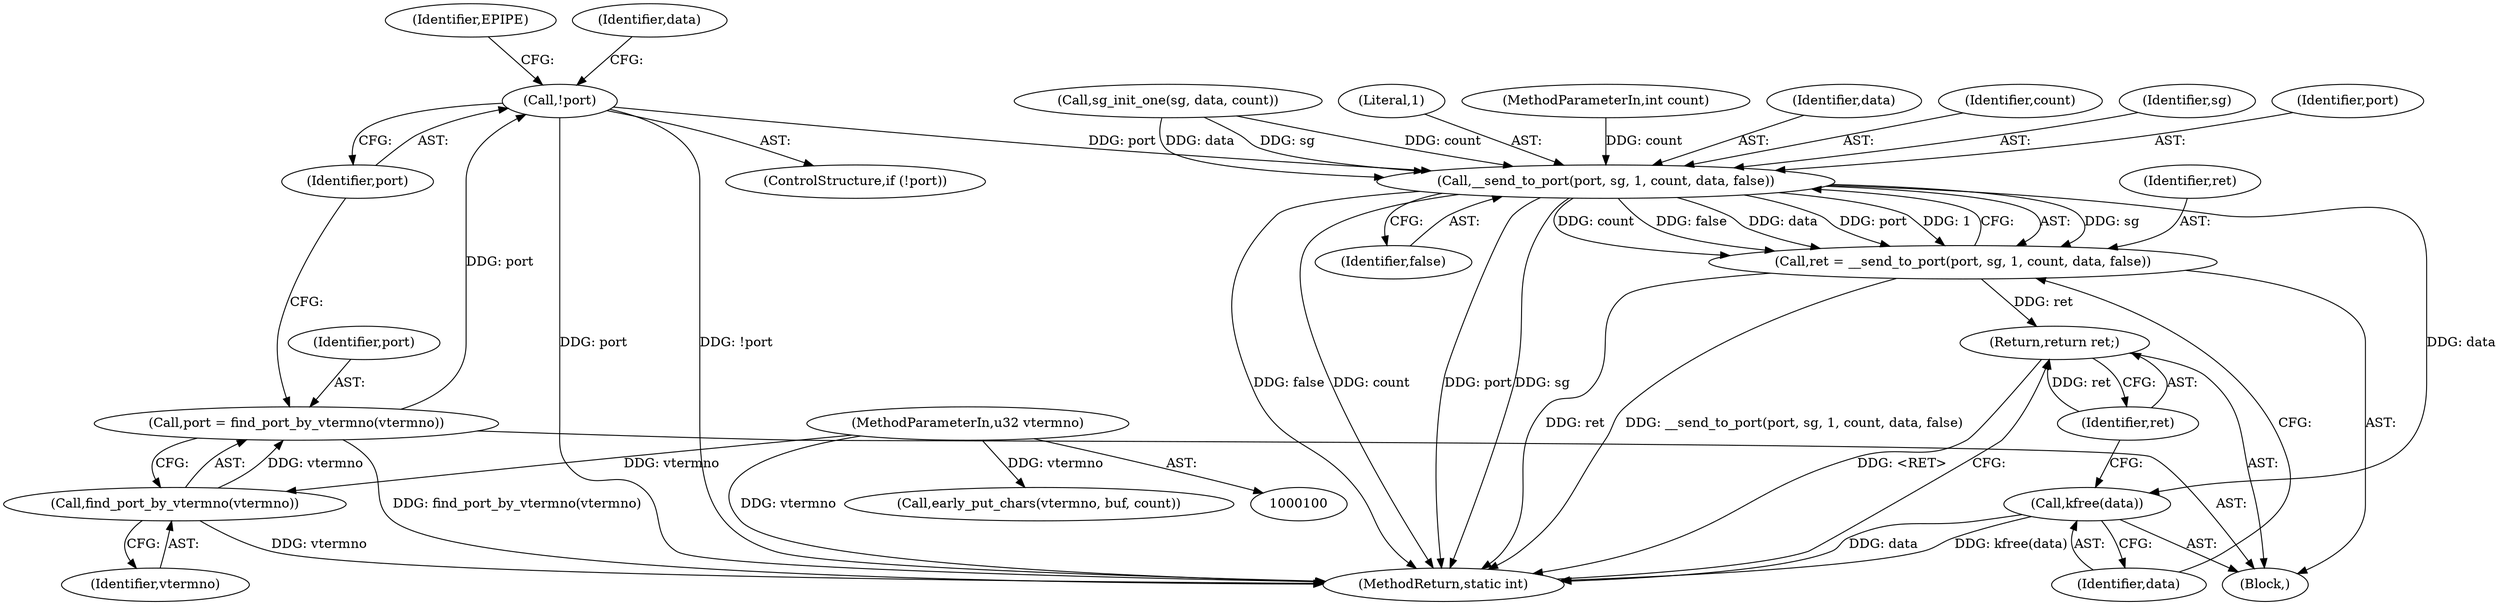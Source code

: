 digraph "0_linux_c4baad50297d84bde1a7ad45e50c73adae4a2192@pointer" {
"1000122" [label="(Call,!port)"];
"1000117" [label="(Call,port = find_port_by_vtermno(vtermno))"];
"1000119" [label="(Call,find_port_by_vtermno(vtermno))"];
"1000101" [label="(MethodParameterIn,u32 vtermno)"];
"1000145" [label="(Call,__send_to_port(port, sg, 1, count, data, false))"];
"1000143" [label="(Call,ret = __send_to_port(port, sg, 1, count, data, false))"];
"1000154" [label="(Return,return ret;)"];
"1000152" [label="(Call,kfree(data))"];
"1000150" [label="(Identifier,data)"];
"1000120" [label="(Identifier,vtermno)"];
"1000149" [label="(Identifier,count)"];
"1000121" [label="(ControlStructure,if (!port))"];
"1000151" [label="(Identifier,false)"];
"1000126" [label="(Identifier,EPIPE)"];
"1000147" [label="(Identifier,sg)"];
"1000146" [label="(Identifier,port)"];
"1000153" [label="(Identifier,data)"];
"1000156" [label="(MethodReturn,static int)"];
"1000122" [label="(Call,!port)"];
"1000101" [label="(MethodParameterIn,u32 vtermno)"];
"1000152" [label="(Call,kfree(data))"];
"1000118" [label="(Identifier,port)"];
"1000119" [label="(Call,find_port_by_vtermno(vtermno))"];
"1000139" [label="(Call,sg_init_one(sg, data, count))"];
"1000143" [label="(Call,ret = __send_to_port(port, sg, 1, count, data, false))"];
"1000104" [label="(Block,)"];
"1000148" [label="(Literal,1)"];
"1000123" [label="(Identifier,port)"];
"1000128" [label="(Identifier,data)"];
"1000155" [label="(Identifier,ret)"];
"1000113" [label="(Call,early_put_chars(vtermno, buf, count))"];
"1000145" [label="(Call,__send_to_port(port, sg, 1, count, data, false))"];
"1000154" [label="(Return,return ret;)"];
"1000103" [label="(MethodParameterIn,int count)"];
"1000117" [label="(Call,port = find_port_by_vtermno(vtermno))"];
"1000144" [label="(Identifier,ret)"];
"1000122" -> "1000121"  [label="AST: "];
"1000122" -> "1000123"  [label="CFG: "];
"1000123" -> "1000122"  [label="AST: "];
"1000126" -> "1000122"  [label="CFG: "];
"1000128" -> "1000122"  [label="CFG: "];
"1000122" -> "1000156"  [label="DDG: port"];
"1000122" -> "1000156"  [label="DDG: !port"];
"1000117" -> "1000122"  [label="DDG: port"];
"1000122" -> "1000145"  [label="DDG: port"];
"1000117" -> "1000104"  [label="AST: "];
"1000117" -> "1000119"  [label="CFG: "];
"1000118" -> "1000117"  [label="AST: "];
"1000119" -> "1000117"  [label="AST: "];
"1000123" -> "1000117"  [label="CFG: "];
"1000117" -> "1000156"  [label="DDG: find_port_by_vtermno(vtermno)"];
"1000119" -> "1000117"  [label="DDG: vtermno"];
"1000119" -> "1000120"  [label="CFG: "];
"1000120" -> "1000119"  [label="AST: "];
"1000119" -> "1000156"  [label="DDG: vtermno"];
"1000101" -> "1000119"  [label="DDG: vtermno"];
"1000101" -> "1000100"  [label="AST: "];
"1000101" -> "1000156"  [label="DDG: vtermno"];
"1000101" -> "1000113"  [label="DDG: vtermno"];
"1000145" -> "1000143"  [label="AST: "];
"1000145" -> "1000151"  [label="CFG: "];
"1000146" -> "1000145"  [label="AST: "];
"1000147" -> "1000145"  [label="AST: "];
"1000148" -> "1000145"  [label="AST: "];
"1000149" -> "1000145"  [label="AST: "];
"1000150" -> "1000145"  [label="AST: "];
"1000151" -> "1000145"  [label="AST: "];
"1000143" -> "1000145"  [label="CFG: "];
"1000145" -> "1000156"  [label="DDG: false"];
"1000145" -> "1000156"  [label="DDG: count"];
"1000145" -> "1000156"  [label="DDG: port"];
"1000145" -> "1000156"  [label="DDG: sg"];
"1000145" -> "1000143"  [label="DDG: sg"];
"1000145" -> "1000143"  [label="DDG: count"];
"1000145" -> "1000143"  [label="DDG: false"];
"1000145" -> "1000143"  [label="DDG: data"];
"1000145" -> "1000143"  [label="DDG: port"];
"1000145" -> "1000143"  [label="DDG: 1"];
"1000139" -> "1000145"  [label="DDG: sg"];
"1000139" -> "1000145"  [label="DDG: count"];
"1000139" -> "1000145"  [label="DDG: data"];
"1000103" -> "1000145"  [label="DDG: count"];
"1000145" -> "1000152"  [label="DDG: data"];
"1000143" -> "1000104"  [label="AST: "];
"1000144" -> "1000143"  [label="AST: "];
"1000153" -> "1000143"  [label="CFG: "];
"1000143" -> "1000156"  [label="DDG: ret"];
"1000143" -> "1000156"  [label="DDG: __send_to_port(port, sg, 1, count, data, false)"];
"1000143" -> "1000154"  [label="DDG: ret"];
"1000154" -> "1000104"  [label="AST: "];
"1000154" -> "1000155"  [label="CFG: "];
"1000155" -> "1000154"  [label="AST: "];
"1000156" -> "1000154"  [label="CFG: "];
"1000154" -> "1000156"  [label="DDG: <RET>"];
"1000155" -> "1000154"  [label="DDG: ret"];
"1000152" -> "1000104"  [label="AST: "];
"1000152" -> "1000153"  [label="CFG: "];
"1000153" -> "1000152"  [label="AST: "];
"1000155" -> "1000152"  [label="CFG: "];
"1000152" -> "1000156"  [label="DDG: kfree(data)"];
"1000152" -> "1000156"  [label="DDG: data"];
}
